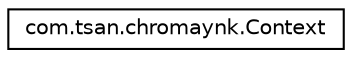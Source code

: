 digraph "Graphical Class Hierarchy"
{
 // LATEX_PDF_SIZE
  edge [fontname="Helvetica",fontsize="10",labelfontname="Helvetica",labelfontsize="10"];
  node [fontname="Helvetica",fontsize="10",shape=record];
  rankdir="LR";
  Node0 [label="com.tsan.chromaynk.Context",height=0.2,width=0.4,color="black", fillcolor="white", style="filled",URL="$classcom_1_1tsan_1_1chromaynk_1_1Context.html",tooltip=" "];
}
